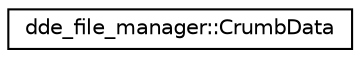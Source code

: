 digraph "类继承关系图"
{
  edge [fontname="Helvetica",fontsize="10",labelfontname="Helvetica",labelfontsize="10"];
  node [fontname="Helvetica",fontsize="10",shape=record];
  rankdir="LR";
  Node0 [label="dde_file_manager::CrumbData",height=0.2,width=0.4,color="black", fillcolor="white", style="filled",URL="$classdde__file__manager_1_1_crumb_data.html",tooltip="CrumbData is a class which providing data for DFMCrumbInterface "];
}
